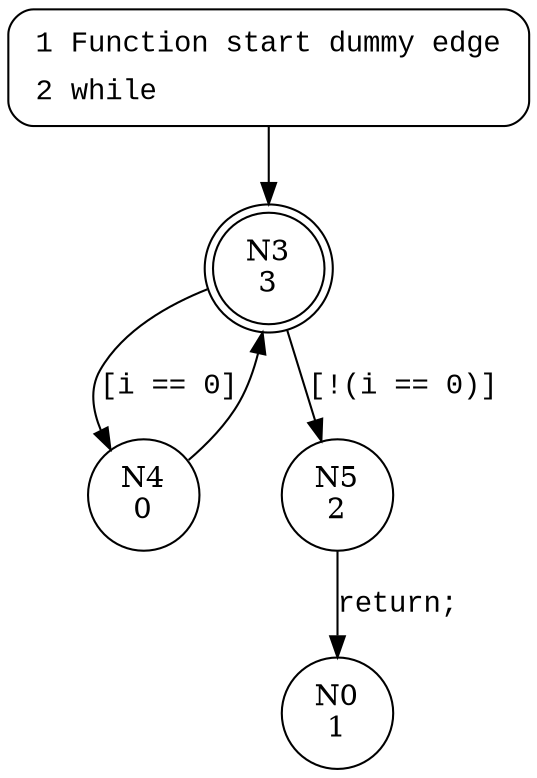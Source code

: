 digraph __VERIFIER_assume {
3 [shape="doublecircle" label="N3\n3"]
4 [shape="circle" label="N4\n0"]
5 [shape="circle" label="N5\n2"]
0 [shape="circle" label="N0\n1"]
1 [style="filled,bold" penwidth="1" fillcolor="white" fontname="Courier New" shape="Mrecord" label=<<table border="0" cellborder="0" cellpadding="3" bgcolor="white"><tr><td align="right">1</td><td align="left">Function start dummy edge</td></tr><tr><td align="right">2</td><td align="left">while</td></tr></table>>]
1 -> 3[label=""]
3 -> 4 [label="[i == 0]" fontname="Courier New"]
3 -> 5 [label="[!(i == 0)]" fontname="Courier New"]
4 -> 3 [label="" fontname="Courier New"]
5 -> 0 [label="return;" fontname="Courier New"]
}